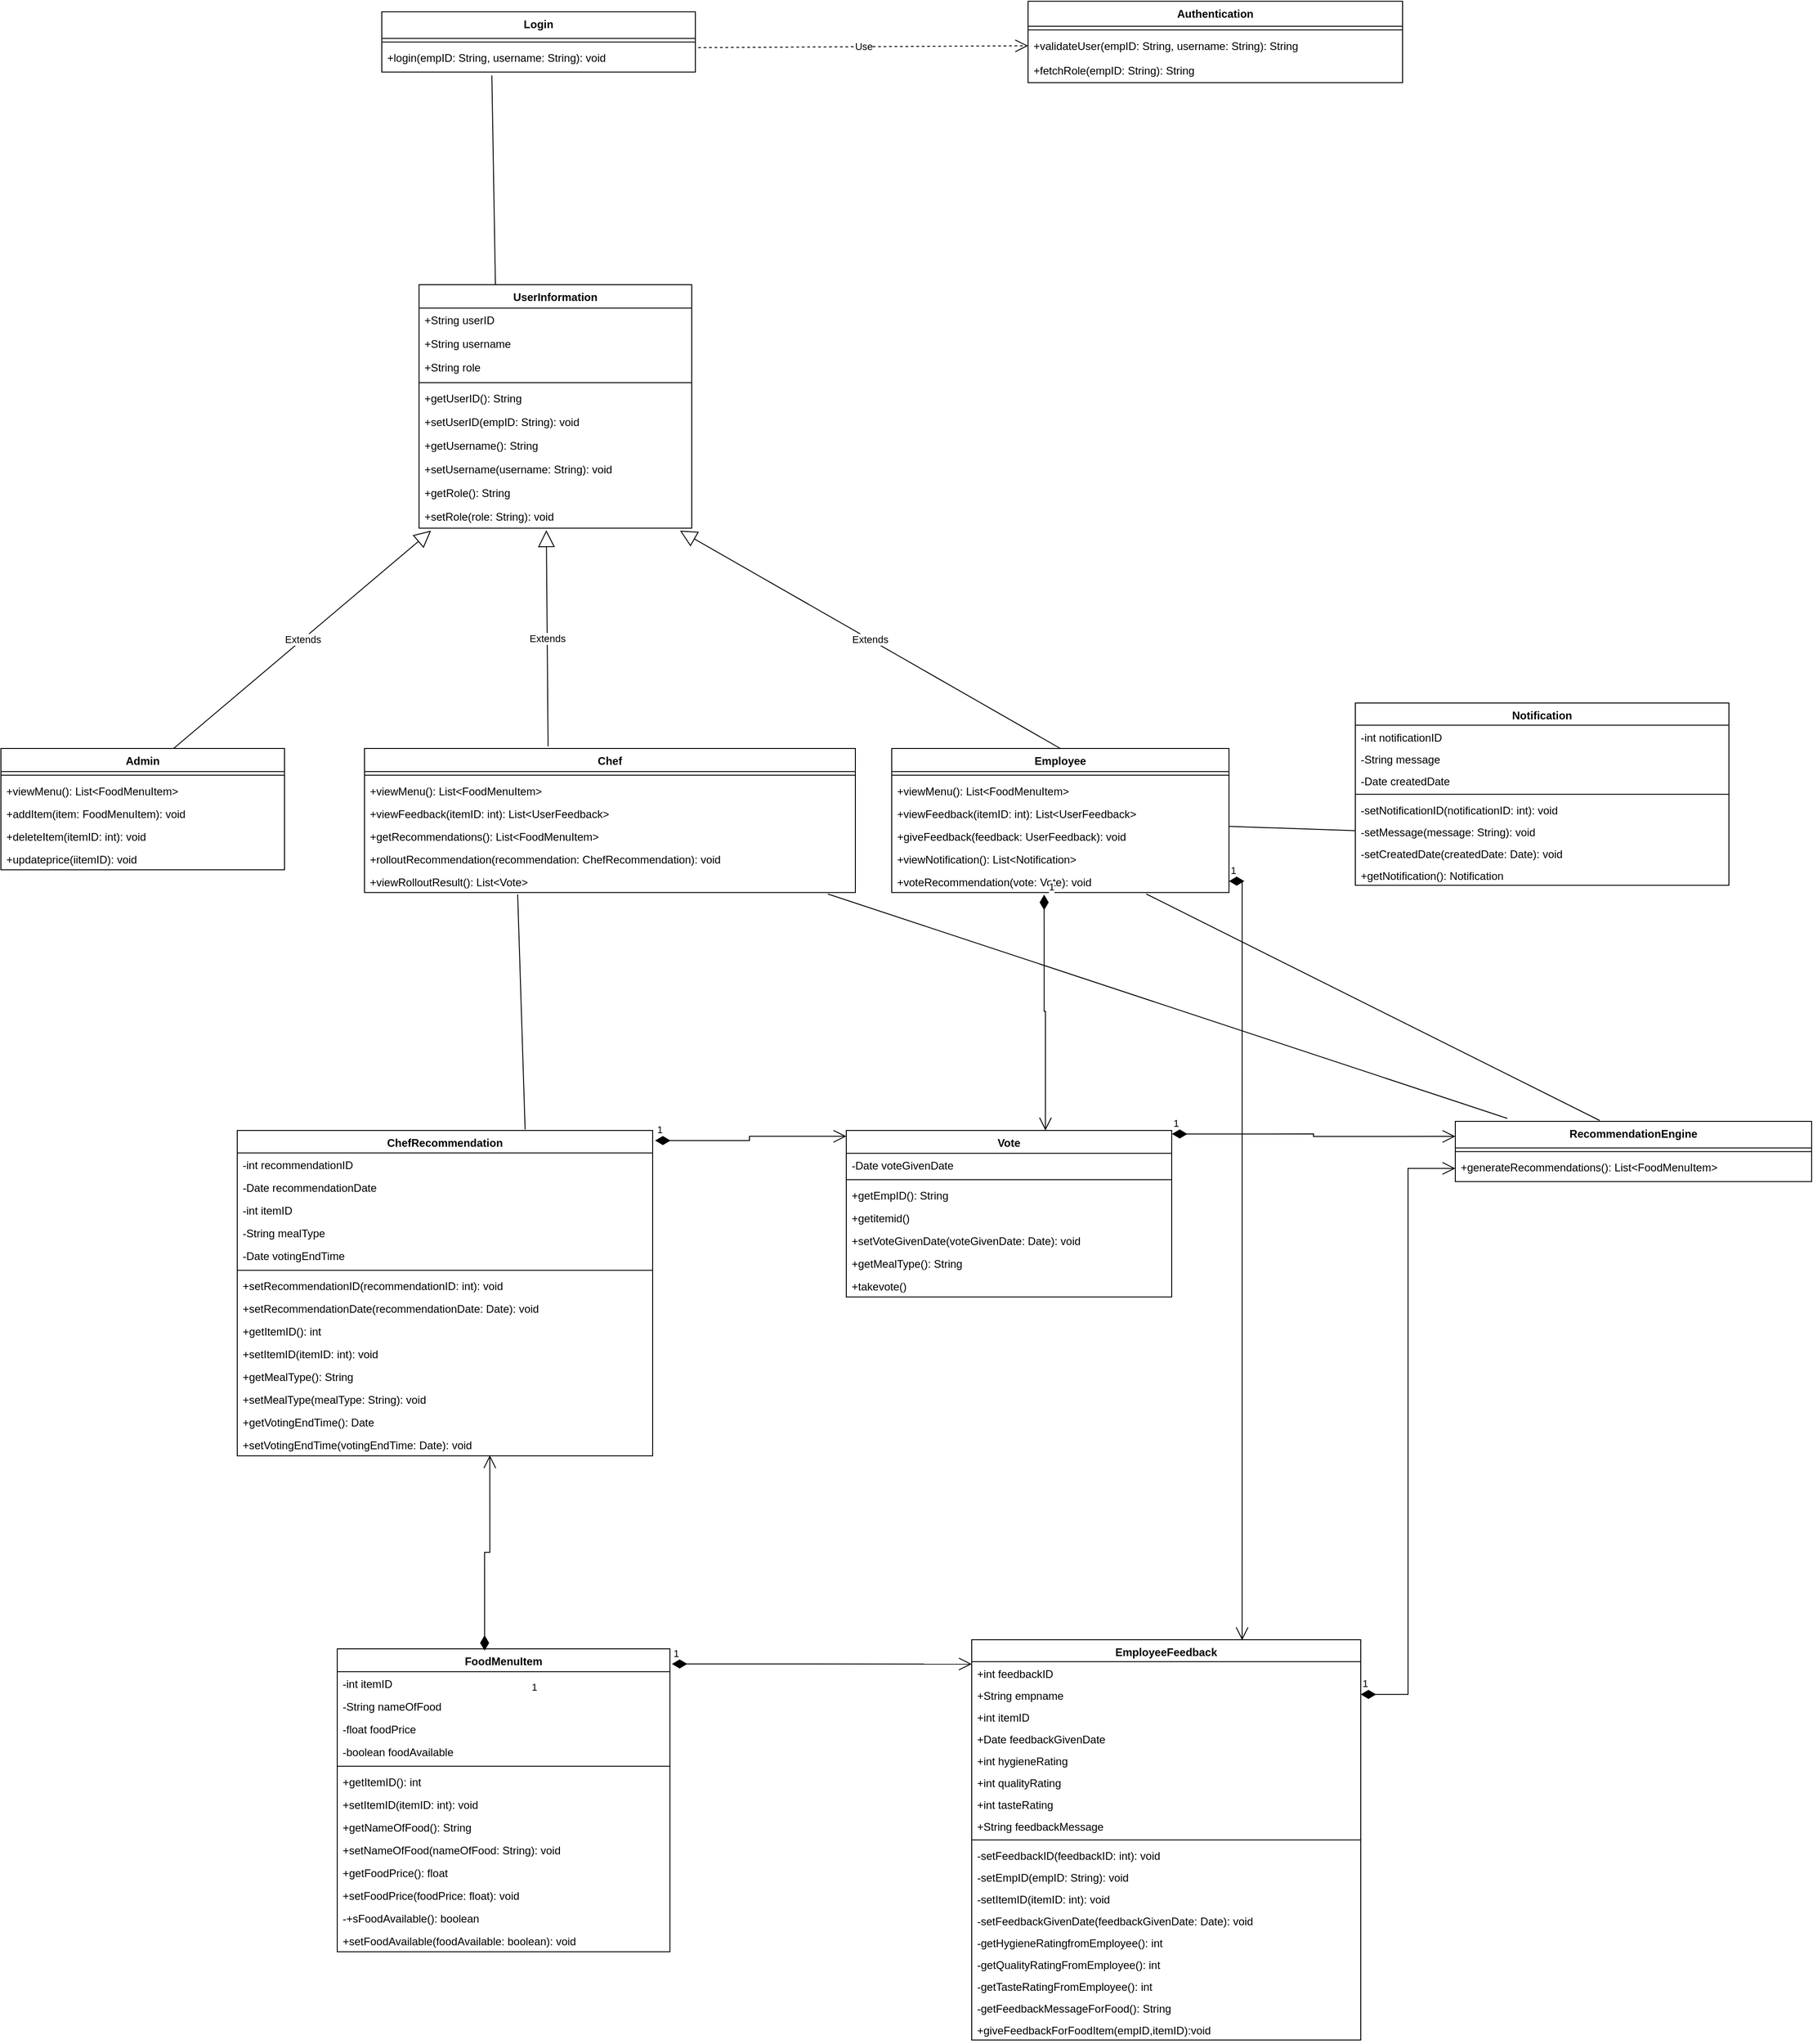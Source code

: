 <mxfile version="24.5.3" type="device">
  <diagram id="C5RBs43oDa-KdzZeNtuy" name="Page-1">
    <mxGraphModel dx="-1" dy="394" grid="1" gridSize="10" guides="1" tooltips="1" connect="1" arrows="1" fold="1" page="1" pageScale="1" pageWidth="827" pageHeight="1169" math="0" shadow="0">
      <root>
        <mxCell id="WIyWlLk6GJQsqaUBKTNV-0" />
        <mxCell id="WIyWlLk6GJQsqaUBKTNV-1" parent="WIyWlLk6GJQsqaUBKTNV-0" />
        <mxCell id="cY4BxSLgCt7iq80Eg620-0" value="Login" style="swimlane;fontStyle=1;align=center;verticalAlign=top;childLayout=stackLayout;horizontal=1;startSize=29.2;horizontalStack=0;resizeParent=1;resizeParentMax=0;resizeLast=0;collapsible=0;marginBottom=0;" parent="WIyWlLk6GJQsqaUBKTNV-1" vertex="1">
          <mxGeometry x="1309" y="330" width="345" height="66.2" as="geometry" />
        </mxCell>
        <mxCell id="cY4BxSLgCt7iq80Eg620-1" style="line;strokeWidth=1;fillColor=none;align=left;verticalAlign=middle;spacingTop=-1;spacingLeft=3;spacingRight=3;rotatable=0;labelPosition=right;points=[];portConstraint=eastwest;strokeColor=inherit;" parent="cY4BxSLgCt7iq80Eg620-0" vertex="1">
          <mxGeometry y="29.2" width="345" height="8" as="geometry" />
        </mxCell>
        <mxCell id="cY4BxSLgCt7iq80Eg620-2" value="+login(empID: String, username: String): void" style="text;strokeColor=none;fillColor=none;align=left;verticalAlign=top;spacingLeft=4;spacingRight=4;overflow=hidden;rotatable=0;points=[[0,0.5],[1,0.5]];portConstraint=eastwest;" parent="cY4BxSLgCt7iq80Eg620-0" vertex="1">
          <mxGeometry y="37.2" width="345" height="29" as="geometry" />
        </mxCell>
        <mxCell id="cY4BxSLgCt7iq80Eg620-3" value="Authentication" style="swimlane;fontStyle=1;align=center;verticalAlign=top;childLayout=stackLayout;horizontal=1;startSize=27.429;horizontalStack=0;resizeParent=1;resizeParentMax=0;resizeLast=0;collapsible=0;marginBottom=0;" parent="WIyWlLk6GJQsqaUBKTNV-1" vertex="1">
          <mxGeometry x="2020" y="318.39" width="412" height="89.429" as="geometry" />
        </mxCell>
        <mxCell id="cY4BxSLgCt7iq80Eg620-4" style="line;strokeWidth=1;fillColor=none;align=left;verticalAlign=middle;spacingTop=-1;spacingLeft=3;spacingRight=3;rotatable=0;labelPosition=right;points=[];portConstraint=eastwest;strokeColor=inherit;" parent="cY4BxSLgCt7iq80Eg620-3" vertex="1">
          <mxGeometry y="27.429" width="412" height="8" as="geometry" />
        </mxCell>
        <mxCell id="cY4BxSLgCt7iq80Eg620-5" value="+validateUser(empID: String, username: String): String" style="text;strokeColor=none;fillColor=none;align=left;verticalAlign=top;spacingLeft=4;spacingRight=4;overflow=hidden;rotatable=0;points=[[0,0.5],[1,0.5]];portConstraint=eastwest;" parent="cY4BxSLgCt7iq80Eg620-3" vertex="1">
          <mxGeometry y="35.429" width="412" height="27" as="geometry" />
        </mxCell>
        <mxCell id="cY4BxSLgCt7iq80Eg620-6" value="+fetchRole(empID: String): String" style="text;strokeColor=none;fillColor=none;align=left;verticalAlign=top;spacingLeft=4;spacingRight=4;overflow=hidden;rotatable=0;points=[[0,0.5],[1,0.5]];portConstraint=eastwest;" parent="cY4BxSLgCt7iq80Eg620-3" vertex="1">
          <mxGeometry y="62.429" width="412" height="27" as="geometry" />
        </mxCell>
        <mxCell id="cY4BxSLgCt7iq80Eg620-7" value="UserInformation" style="swimlane;fontStyle=1;align=center;verticalAlign=top;childLayout=stackLayout;horizontal=1;startSize=25.7;horizontalStack=0;resizeParent=1;resizeParentMax=0;resizeLast=0;collapsible=0;marginBottom=0;" parent="WIyWlLk6GJQsqaUBKTNV-1" vertex="1">
          <mxGeometry x="1350" y="630" width="300" height="267.7" as="geometry" />
        </mxCell>
        <mxCell id="cY4BxSLgCt7iq80Eg620-8" value="+String userID" style="text;strokeColor=none;fillColor=none;align=left;verticalAlign=top;spacingLeft=4;spacingRight=4;overflow=hidden;rotatable=0;points=[[0,0.5],[1,0.5]];portConstraint=eastwest;" parent="cY4BxSLgCt7iq80Eg620-7" vertex="1">
          <mxGeometry y="25.7" width="300" height="26" as="geometry" />
        </mxCell>
        <mxCell id="cY4BxSLgCt7iq80Eg620-9" value="+String username" style="text;strokeColor=none;fillColor=none;align=left;verticalAlign=top;spacingLeft=4;spacingRight=4;overflow=hidden;rotatable=0;points=[[0,0.5],[1,0.5]];portConstraint=eastwest;" parent="cY4BxSLgCt7iq80Eg620-7" vertex="1">
          <mxGeometry y="51.7" width="300" height="26" as="geometry" />
        </mxCell>
        <mxCell id="cY4BxSLgCt7iq80Eg620-10" value="+String role" style="text;strokeColor=none;fillColor=none;align=left;verticalAlign=top;spacingLeft=4;spacingRight=4;overflow=hidden;rotatable=0;points=[[0,0.5],[1,0.5]];portConstraint=eastwest;" parent="cY4BxSLgCt7iq80Eg620-7" vertex="1">
          <mxGeometry y="77.7" width="300" height="26" as="geometry" />
        </mxCell>
        <mxCell id="cY4BxSLgCt7iq80Eg620-11" style="line;strokeWidth=1;fillColor=none;align=left;verticalAlign=middle;spacingTop=-1;spacingLeft=3;spacingRight=3;rotatable=0;labelPosition=right;points=[];portConstraint=eastwest;strokeColor=inherit;" parent="cY4BxSLgCt7iq80Eg620-7" vertex="1">
          <mxGeometry y="103.7" width="300" height="8" as="geometry" />
        </mxCell>
        <mxCell id="cY4BxSLgCt7iq80Eg620-12" value="+getUserID(): String" style="text;strokeColor=none;fillColor=none;align=left;verticalAlign=top;spacingLeft=4;spacingRight=4;overflow=hidden;rotatable=0;points=[[0,0.5],[1,0.5]];portConstraint=eastwest;" parent="cY4BxSLgCt7iq80Eg620-7" vertex="1">
          <mxGeometry y="111.7" width="300" height="26" as="geometry" />
        </mxCell>
        <mxCell id="cY4BxSLgCt7iq80Eg620-13" value="+setUserID(empID: String): void" style="text;strokeColor=none;fillColor=none;align=left;verticalAlign=top;spacingLeft=4;spacingRight=4;overflow=hidden;rotatable=0;points=[[0,0.5],[1,0.5]];portConstraint=eastwest;" parent="cY4BxSLgCt7iq80Eg620-7" vertex="1">
          <mxGeometry y="137.7" width="300" height="26" as="geometry" />
        </mxCell>
        <mxCell id="cY4BxSLgCt7iq80Eg620-14" value="+getUsername(): String" style="text;strokeColor=none;fillColor=none;align=left;verticalAlign=top;spacingLeft=4;spacingRight=4;overflow=hidden;rotatable=0;points=[[0,0.5],[1,0.5]];portConstraint=eastwest;" parent="cY4BxSLgCt7iq80Eg620-7" vertex="1">
          <mxGeometry y="163.7" width="300" height="26" as="geometry" />
        </mxCell>
        <mxCell id="cY4BxSLgCt7iq80Eg620-15" value="+setUsername(username: String): void" style="text;strokeColor=none;fillColor=none;align=left;verticalAlign=top;spacingLeft=4;spacingRight=4;overflow=hidden;rotatable=0;points=[[0,0.5],[1,0.5]];portConstraint=eastwest;" parent="cY4BxSLgCt7iq80Eg620-7" vertex="1">
          <mxGeometry y="189.7" width="300" height="26" as="geometry" />
        </mxCell>
        <mxCell id="cY4BxSLgCt7iq80Eg620-16" value="+getRole(): String" style="text;strokeColor=none;fillColor=none;align=left;verticalAlign=top;spacingLeft=4;spacingRight=4;overflow=hidden;rotatable=0;points=[[0,0.5],[1,0.5]];portConstraint=eastwest;" parent="cY4BxSLgCt7iq80Eg620-7" vertex="1">
          <mxGeometry y="215.7" width="300" height="26" as="geometry" />
        </mxCell>
        <mxCell id="cY4BxSLgCt7iq80Eg620-17" value="+setRole(role: String): void" style="text;strokeColor=none;fillColor=none;align=left;verticalAlign=top;spacingLeft=4;spacingRight=4;overflow=hidden;rotatable=0;points=[[0,0.5],[1,0.5]];portConstraint=eastwest;" parent="cY4BxSLgCt7iq80Eg620-7" vertex="1">
          <mxGeometry y="241.7" width="300" height="26" as="geometry" />
        </mxCell>
        <mxCell id="cY4BxSLgCt7iq80Eg620-18" value="Admin" style="swimlane;fontStyle=1;align=center;verticalAlign=top;childLayout=stackLayout;horizontal=1;startSize=25.385;horizontalStack=0;resizeParent=1;resizeParentMax=0;resizeLast=0;collapsible=0;marginBottom=0;" parent="WIyWlLk6GJQsqaUBKTNV-1" vertex="1">
          <mxGeometry x="890" y="1140" width="312" height="133.385" as="geometry" />
        </mxCell>
        <mxCell id="cY4BxSLgCt7iq80Eg620-19" style="line;strokeWidth=1;fillColor=none;align=left;verticalAlign=middle;spacingTop=-1;spacingLeft=3;spacingRight=3;rotatable=0;labelPosition=right;points=[];portConstraint=eastwest;strokeColor=inherit;" parent="cY4BxSLgCt7iq80Eg620-18" vertex="1">
          <mxGeometry y="25.385" width="312" height="8" as="geometry" />
        </mxCell>
        <mxCell id="cY4BxSLgCt7iq80Eg620-20" value="+viewMenu(): List&lt;FoodMenuItem&gt;" style="text;strokeColor=none;fillColor=none;align=left;verticalAlign=top;spacingLeft=4;spacingRight=4;overflow=hidden;rotatable=0;points=[[0,0.5],[1,0.5]];portConstraint=eastwest;" parent="cY4BxSLgCt7iq80Eg620-18" vertex="1">
          <mxGeometry y="33.385" width="312" height="25" as="geometry" />
        </mxCell>
        <mxCell id="cY4BxSLgCt7iq80Eg620-21" value="+addItem(item: FoodMenuItem): void" style="text;strokeColor=none;fillColor=none;align=left;verticalAlign=top;spacingLeft=4;spacingRight=4;overflow=hidden;rotatable=0;points=[[0,0.5],[1,0.5]];portConstraint=eastwest;" parent="cY4BxSLgCt7iq80Eg620-18" vertex="1">
          <mxGeometry y="58.385" width="312" height="25" as="geometry" />
        </mxCell>
        <mxCell id="cY4BxSLgCt7iq80Eg620-22" value="+deleteItem(itemID: int): void" style="text;strokeColor=none;fillColor=none;align=left;verticalAlign=top;spacingLeft=4;spacingRight=4;overflow=hidden;rotatable=0;points=[[0,0.5],[1,0.5]];portConstraint=eastwest;" parent="cY4BxSLgCt7iq80Eg620-18" vertex="1">
          <mxGeometry y="83.385" width="312" height="25" as="geometry" />
        </mxCell>
        <mxCell id="cY4BxSLgCt7iq80Eg620-23" value="+updateprice(iitemID): void" style="text;strokeColor=none;fillColor=none;align=left;verticalAlign=top;spacingLeft=4;spacingRight=4;overflow=hidden;rotatable=0;points=[[0,0.5],[1,0.5]];portConstraint=eastwest;" parent="cY4BxSLgCt7iq80Eg620-18" vertex="1">
          <mxGeometry y="108.385" width="312" height="25" as="geometry" />
        </mxCell>
        <mxCell id="cY4BxSLgCt7iq80Eg620-25" value="Employee" style="swimlane;fontStyle=1;align=center;verticalAlign=top;childLayout=stackLayout;horizontal=1;startSize=25.385;horizontalStack=0;resizeParent=1;resizeParentMax=0;resizeLast=0;collapsible=0;marginBottom=0;" parent="WIyWlLk6GJQsqaUBKTNV-1" vertex="1">
          <mxGeometry x="1870" y="1140" width="371" height="158.385" as="geometry" />
        </mxCell>
        <mxCell id="cY4BxSLgCt7iq80Eg620-26" style="line;strokeWidth=1;fillColor=none;align=left;verticalAlign=middle;spacingTop=-1;spacingLeft=3;spacingRight=3;rotatable=0;labelPosition=right;points=[];portConstraint=eastwest;strokeColor=inherit;" parent="cY4BxSLgCt7iq80Eg620-25" vertex="1">
          <mxGeometry y="25.385" width="371" height="8" as="geometry" />
        </mxCell>
        <mxCell id="cY4BxSLgCt7iq80Eg620-27" value="+viewMenu(): List&lt;FoodMenuItem&gt;" style="text;strokeColor=none;fillColor=none;align=left;verticalAlign=top;spacingLeft=4;spacingRight=4;overflow=hidden;rotatable=0;points=[[0,0.5],[1,0.5]];portConstraint=eastwest;" parent="cY4BxSLgCt7iq80Eg620-25" vertex="1">
          <mxGeometry y="33.385" width="371" height="25" as="geometry" />
        </mxCell>
        <mxCell id="cY4BxSLgCt7iq80Eg620-28" value="+viewFeedback(itemID: int): List&lt;UserFeedback&gt;" style="text;strokeColor=none;fillColor=none;align=left;verticalAlign=top;spacingLeft=4;spacingRight=4;overflow=hidden;rotatable=0;points=[[0,0.5],[1,0.5]];portConstraint=eastwest;" parent="cY4BxSLgCt7iq80Eg620-25" vertex="1">
          <mxGeometry y="58.385" width="371" height="25" as="geometry" />
        </mxCell>
        <mxCell id="cY4BxSLgCt7iq80Eg620-29" value="+giveFeedback(feedback: UserFeedback): void" style="text;strokeColor=none;fillColor=none;align=left;verticalAlign=top;spacingLeft=4;spacingRight=4;overflow=hidden;rotatable=0;points=[[0,0.5],[1,0.5]];portConstraint=eastwest;" parent="cY4BxSLgCt7iq80Eg620-25" vertex="1">
          <mxGeometry y="83.385" width="371" height="25" as="geometry" />
        </mxCell>
        <mxCell id="cY4BxSLgCt7iq80Eg620-30" value="+viewNotification(): List&lt;Notification&gt;" style="text;strokeColor=none;fillColor=none;align=left;verticalAlign=top;spacingLeft=4;spacingRight=4;overflow=hidden;rotatable=0;points=[[0,0.5],[1,0.5]];portConstraint=eastwest;" parent="cY4BxSLgCt7iq80Eg620-25" vertex="1">
          <mxGeometry y="108.385" width="371" height="25" as="geometry" />
        </mxCell>
        <mxCell id="cY4BxSLgCt7iq80Eg620-31" value="+voteRecommendation(vote: Vote): void" style="text;strokeColor=none;fillColor=none;align=left;verticalAlign=top;spacingLeft=4;spacingRight=4;overflow=hidden;rotatable=0;points=[[0,0.5],[1,0.5]];portConstraint=eastwest;" parent="cY4BxSLgCt7iq80Eg620-25" vertex="1">
          <mxGeometry y="133.385" width="371" height="25" as="geometry" />
        </mxCell>
        <mxCell id="cY4BxSLgCt7iq80Eg620-32" value="Chef" style="swimlane;fontStyle=1;align=center;verticalAlign=top;childLayout=stackLayout;horizontal=1;startSize=25.385;horizontalStack=0;resizeParent=1;resizeParentMax=0;resizeLast=0;collapsible=0;marginBottom=0;" parent="WIyWlLk6GJQsqaUBKTNV-1" vertex="1">
          <mxGeometry x="1290" y="1140" width="540" height="158.385" as="geometry" />
        </mxCell>
        <mxCell id="cY4BxSLgCt7iq80Eg620-33" style="line;strokeWidth=1;fillColor=none;align=left;verticalAlign=middle;spacingTop=-1;spacingLeft=3;spacingRight=3;rotatable=0;labelPosition=right;points=[];portConstraint=eastwest;strokeColor=inherit;" parent="cY4BxSLgCt7iq80Eg620-32" vertex="1">
          <mxGeometry y="25.385" width="540" height="8" as="geometry" />
        </mxCell>
        <mxCell id="cY4BxSLgCt7iq80Eg620-34" value="+viewMenu(): List&lt;FoodMenuItem&gt;" style="text;strokeColor=none;fillColor=none;align=left;verticalAlign=top;spacingLeft=4;spacingRight=4;overflow=hidden;rotatable=0;points=[[0,0.5],[1,0.5]];portConstraint=eastwest;" parent="cY4BxSLgCt7iq80Eg620-32" vertex="1">
          <mxGeometry y="33.385" width="540" height="25" as="geometry" />
        </mxCell>
        <mxCell id="cY4BxSLgCt7iq80Eg620-35" value="+viewFeedback(itemID: int): List&lt;UserFeedback&gt;" style="text;strokeColor=none;fillColor=none;align=left;verticalAlign=top;spacingLeft=4;spacingRight=4;overflow=hidden;rotatable=0;points=[[0,0.5],[1,0.5]];portConstraint=eastwest;" parent="cY4BxSLgCt7iq80Eg620-32" vertex="1">
          <mxGeometry y="58.385" width="540" height="25" as="geometry" />
        </mxCell>
        <mxCell id="cY4BxSLgCt7iq80Eg620-36" value="+getRecommendations(): List&lt;FoodMenuItem&gt;" style="text;strokeColor=none;fillColor=none;align=left;verticalAlign=top;spacingLeft=4;spacingRight=4;overflow=hidden;rotatable=0;points=[[0,0.5],[1,0.5]];portConstraint=eastwest;" parent="cY4BxSLgCt7iq80Eg620-32" vertex="1">
          <mxGeometry y="83.385" width="540" height="25" as="geometry" />
        </mxCell>
        <mxCell id="cY4BxSLgCt7iq80Eg620-37" value="+rolloutRecommendation(recommendation: ChefRecommendation): void" style="text;strokeColor=none;fillColor=none;align=left;verticalAlign=top;spacingLeft=4;spacingRight=4;overflow=hidden;rotatable=0;points=[[0,0.5],[1,0.5]];portConstraint=eastwest;" parent="cY4BxSLgCt7iq80Eg620-32" vertex="1">
          <mxGeometry y="108.385" width="540" height="25" as="geometry" />
        </mxCell>
        <mxCell id="cY4BxSLgCt7iq80Eg620-38" value="+viewRolloutResult(): List&lt;Vote&gt;" style="text;strokeColor=none;fillColor=none;align=left;verticalAlign=top;spacingLeft=4;spacingRight=4;overflow=hidden;rotatable=0;points=[[0,0.5],[1,0.5]];portConstraint=eastwest;" parent="cY4BxSLgCt7iq80Eg620-32" vertex="1">
          <mxGeometry y="133.385" width="540" height="25" as="geometry" />
        </mxCell>
        <mxCell id="cY4BxSLgCt7iq80Eg620-39" value="FoodMenuItem" style="swimlane;fontStyle=1;align=center;verticalAlign=top;childLayout=stackLayout;horizontal=1;startSize=25.077;horizontalStack=0;resizeParent=1;resizeParentMax=0;resizeLast=0;collapsible=0;marginBottom=0;" parent="WIyWlLk6GJQsqaUBKTNV-1" vertex="1">
          <mxGeometry x="1260" y="2130" width="366" height="333.077" as="geometry" />
        </mxCell>
        <mxCell id="cY4BxSLgCt7iq80Eg620-40" value="-int itemID" style="text;strokeColor=none;fillColor=none;align=left;verticalAlign=top;spacingLeft=4;spacingRight=4;overflow=hidden;rotatable=0;points=[[0,0.5],[1,0.5]];portConstraint=eastwest;" parent="cY4BxSLgCt7iq80Eg620-39" vertex="1">
          <mxGeometry y="25.077" width="366" height="25" as="geometry" />
        </mxCell>
        <mxCell id="cY4BxSLgCt7iq80Eg620-41" value="-String nameOfFood" style="text;strokeColor=none;fillColor=none;align=left;verticalAlign=top;spacingLeft=4;spacingRight=4;overflow=hidden;rotatable=0;points=[[0,0.5],[1,0.5]];portConstraint=eastwest;" parent="cY4BxSLgCt7iq80Eg620-39" vertex="1">
          <mxGeometry y="50.077" width="366" height="25" as="geometry" />
        </mxCell>
        <mxCell id="cY4BxSLgCt7iq80Eg620-42" value="-float foodPrice" style="text;strokeColor=none;fillColor=none;align=left;verticalAlign=top;spacingLeft=4;spacingRight=4;overflow=hidden;rotatable=0;points=[[0,0.5],[1,0.5]];portConstraint=eastwest;" parent="cY4BxSLgCt7iq80Eg620-39" vertex="1">
          <mxGeometry y="75.077" width="366" height="25" as="geometry" />
        </mxCell>
        <mxCell id="cY4BxSLgCt7iq80Eg620-43" value="-boolean foodAvailable" style="text;strokeColor=none;fillColor=none;align=left;verticalAlign=top;spacingLeft=4;spacingRight=4;overflow=hidden;rotatable=0;points=[[0,0.5],[1,0.5]];portConstraint=eastwest;" parent="cY4BxSLgCt7iq80Eg620-39" vertex="1">
          <mxGeometry y="100.077" width="366" height="25" as="geometry" />
        </mxCell>
        <mxCell id="cY4BxSLgCt7iq80Eg620-44" style="line;strokeWidth=1;fillColor=none;align=left;verticalAlign=middle;spacingTop=-1;spacingLeft=3;spacingRight=3;rotatable=0;labelPosition=right;points=[];portConstraint=eastwest;strokeColor=inherit;" parent="cY4BxSLgCt7iq80Eg620-39" vertex="1">
          <mxGeometry y="125.077" width="366" height="8" as="geometry" />
        </mxCell>
        <mxCell id="cY4BxSLgCt7iq80Eg620-45" value="+getItemID(): int" style="text;strokeColor=none;fillColor=none;align=left;verticalAlign=top;spacingLeft=4;spacingRight=4;overflow=hidden;rotatable=0;points=[[0,0.5],[1,0.5]];portConstraint=eastwest;" parent="cY4BxSLgCt7iq80Eg620-39" vertex="1">
          <mxGeometry y="133.077" width="366" height="25" as="geometry" />
        </mxCell>
        <mxCell id="cY4BxSLgCt7iq80Eg620-46" value="+setItemID(itemID: int): void" style="text;strokeColor=none;fillColor=none;align=left;verticalAlign=top;spacingLeft=4;spacingRight=4;overflow=hidden;rotatable=0;points=[[0,0.5],[1,0.5]];portConstraint=eastwest;" parent="cY4BxSLgCt7iq80Eg620-39" vertex="1">
          <mxGeometry y="158.077" width="366" height="25" as="geometry" />
        </mxCell>
        <mxCell id="cY4BxSLgCt7iq80Eg620-47" value="+getNameOfFood(): String" style="text;strokeColor=none;fillColor=none;align=left;verticalAlign=top;spacingLeft=4;spacingRight=4;overflow=hidden;rotatable=0;points=[[0,0.5],[1,0.5]];portConstraint=eastwest;" parent="cY4BxSLgCt7iq80Eg620-39" vertex="1">
          <mxGeometry y="183.077" width="366" height="25" as="geometry" />
        </mxCell>
        <mxCell id="cY4BxSLgCt7iq80Eg620-48" value="+setNameOfFood(nameOfFood: String): void" style="text;strokeColor=none;fillColor=none;align=left;verticalAlign=top;spacingLeft=4;spacingRight=4;overflow=hidden;rotatable=0;points=[[0,0.5],[1,0.5]];portConstraint=eastwest;" parent="cY4BxSLgCt7iq80Eg620-39" vertex="1">
          <mxGeometry y="208.077" width="366" height="25" as="geometry" />
        </mxCell>
        <mxCell id="cY4BxSLgCt7iq80Eg620-49" value="+getFoodPrice(): float" style="text;strokeColor=none;fillColor=none;align=left;verticalAlign=top;spacingLeft=4;spacingRight=4;overflow=hidden;rotatable=0;points=[[0,0.5],[1,0.5]];portConstraint=eastwest;" parent="cY4BxSLgCt7iq80Eg620-39" vertex="1">
          <mxGeometry y="233.077" width="366" height="25" as="geometry" />
        </mxCell>
        <mxCell id="cY4BxSLgCt7iq80Eg620-50" value="+setFoodPrice(foodPrice: float): void" style="text;strokeColor=none;fillColor=none;align=left;verticalAlign=top;spacingLeft=4;spacingRight=4;overflow=hidden;rotatable=0;points=[[0,0.5],[1,0.5]];portConstraint=eastwest;" parent="cY4BxSLgCt7iq80Eg620-39" vertex="1">
          <mxGeometry y="258.077" width="366" height="25" as="geometry" />
        </mxCell>
        <mxCell id="cY4BxSLgCt7iq80Eg620-51" value="-+sFoodAvailable(): boolean" style="text;strokeColor=none;fillColor=none;align=left;verticalAlign=top;spacingLeft=4;spacingRight=4;overflow=hidden;rotatable=0;points=[[0,0.5],[1,0.5]];portConstraint=eastwest;" parent="cY4BxSLgCt7iq80Eg620-39" vertex="1">
          <mxGeometry y="283.077" width="366" height="25" as="geometry" />
        </mxCell>
        <mxCell id="cY4BxSLgCt7iq80Eg620-52" value="+setFoodAvailable(foodAvailable: boolean): void" style="text;strokeColor=none;fillColor=none;align=left;verticalAlign=top;spacingLeft=4;spacingRight=4;overflow=hidden;rotatable=0;points=[[0,0.5],[1,0.5]];portConstraint=eastwest;" parent="cY4BxSLgCt7iq80Eg620-39" vertex="1">
          <mxGeometry y="308.077" width="366" height="25" as="geometry" />
        </mxCell>
        <mxCell id="cY4BxSLgCt7iq80Eg620-53" value="EmployeeFeedback" style="swimlane;fontStyle=1;align=center;verticalAlign=top;childLayout=stackLayout;horizontal=1;startSize=24.08;horizontalStack=0;resizeParent=1;resizeParentMax=0;resizeLast=0;collapsible=0;marginBottom=0;" parent="WIyWlLk6GJQsqaUBKTNV-1" vertex="1">
          <mxGeometry x="1958" y="2120" width="428" height="440.08" as="geometry" />
        </mxCell>
        <mxCell id="cY4BxSLgCt7iq80Eg620-54" value="+int feedbackID" style="text;strokeColor=none;fillColor=none;align=left;verticalAlign=top;spacingLeft=4;spacingRight=4;overflow=hidden;rotatable=0;points=[[0,0.5],[1,0.5]];portConstraint=eastwest;" parent="cY4BxSLgCt7iq80Eg620-53" vertex="1">
          <mxGeometry y="24.08" width="428" height="24" as="geometry" />
        </mxCell>
        <mxCell id="cY4BxSLgCt7iq80Eg620-55" value="+String empname" style="text;strokeColor=none;fillColor=none;align=left;verticalAlign=top;spacingLeft=4;spacingRight=4;overflow=hidden;rotatable=0;points=[[0,0.5],[1,0.5]];portConstraint=eastwest;" parent="cY4BxSLgCt7iq80Eg620-53" vertex="1">
          <mxGeometry y="48.08" width="428" height="24" as="geometry" />
        </mxCell>
        <mxCell id="cY4BxSLgCt7iq80Eg620-56" value="+int itemID" style="text;strokeColor=none;fillColor=none;align=left;verticalAlign=top;spacingLeft=4;spacingRight=4;overflow=hidden;rotatable=0;points=[[0,0.5],[1,0.5]];portConstraint=eastwest;" parent="cY4BxSLgCt7iq80Eg620-53" vertex="1">
          <mxGeometry y="72.08" width="428" height="24" as="geometry" />
        </mxCell>
        <mxCell id="cY4BxSLgCt7iq80Eg620-57" value="+Date feedbackGivenDate" style="text;strokeColor=none;fillColor=none;align=left;verticalAlign=top;spacingLeft=4;spacingRight=4;overflow=hidden;rotatable=0;points=[[0,0.5],[1,0.5]];portConstraint=eastwest;" parent="cY4BxSLgCt7iq80Eg620-53" vertex="1">
          <mxGeometry y="96.08" width="428" height="24" as="geometry" />
        </mxCell>
        <mxCell id="cY4BxSLgCt7iq80Eg620-58" value="+int hygieneRating" style="text;strokeColor=none;fillColor=none;align=left;verticalAlign=top;spacingLeft=4;spacingRight=4;overflow=hidden;rotatable=0;points=[[0,0.5],[1,0.5]];portConstraint=eastwest;" parent="cY4BxSLgCt7iq80Eg620-53" vertex="1">
          <mxGeometry y="120.08" width="428" height="24" as="geometry" />
        </mxCell>
        <mxCell id="cY4BxSLgCt7iq80Eg620-59" value="+int qualityRating" style="text;strokeColor=none;fillColor=none;align=left;verticalAlign=top;spacingLeft=4;spacingRight=4;overflow=hidden;rotatable=0;points=[[0,0.5],[1,0.5]];portConstraint=eastwest;" parent="cY4BxSLgCt7iq80Eg620-53" vertex="1">
          <mxGeometry y="144.08" width="428" height="24" as="geometry" />
        </mxCell>
        <mxCell id="cY4BxSLgCt7iq80Eg620-60" value="+int tasteRating" style="text;strokeColor=none;fillColor=none;align=left;verticalAlign=top;spacingLeft=4;spacingRight=4;overflow=hidden;rotatable=0;points=[[0,0.5],[1,0.5]];portConstraint=eastwest;" parent="cY4BxSLgCt7iq80Eg620-53" vertex="1">
          <mxGeometry y="168.08" width="428" height="24" as="geometry" />
        </mxCell>
        <mxCell id="cY4BxSLgCt7iq80Eg620-61" value="+String feedbackMessage" style="text;strokeColor=none;fillColor=none;align=left;verticalAlign=top;spacingLeft=4;spacingRight=4;overflow=hidden;rotatable=0;points=[[0,0.5],[1,0.5]];portConstraint=eastwest;" parent="cY4BxSLgCt7iq80Eg620-53" vertex="1">
          <mxGeometry y="192.08" width="428" height="24" as="geometry" />
        </mxCell>
        <mxCell id="cY4BxSLgCt7iq80Eg620-62" style="line;strokeWidth=1;fillColor=none;align=left;verticalAlign=middle;spacingTop=-1;spacingLeft=3;spacingRight=3;rotatable=0;labelPosition=right;points=[];portConstraint=eastwest;strokeColor=inherit;" parent="cY4BxSLgCt7iq80Eg620-53" vertex="1">
          <mxGeometry y="216.08" width="428" height="8" as="geometry" />
        </mxCell>
        <mxCell id="cY4BxSLgCt7iq80Eg620-64" value="-setFeedbackID(feedbackID: int): void" style="text;strokeColor=none;fillColor=none;align=left;verticalAlign=top;spacingLeft=4;spacingRight=4;overflow=hidden;rotatable=0;points=[[0,0.5],[1,0.5]];portConstraint=eastwest;" parent="cY4BxSLgCt7iq80Eg620-53" vertex="1">
          <mxGeometry y="224.08" width="428" height="24" as="geometry" />
        </mxCell>
        <mxCell id="cY4BxSLgCt7iq80Eg620-66" value="-setEmpID(empID: String): void" style="text;strokeColor=none;fillColor=none;align=left;verticalAlign=top;spacingLeft=4;spacingRight=4;overflow=hidden;rotatable=0;points=[[0,0.5],[1,0.5]];portConstraint=eastwest;" parent="cY4BxSLgCt7iq80Eg620-53" vertex="1">
          <mxGeometry y="248.08" width="428" height="24" as="geometry" />
        </mxCell>
        <mxCell id="cY4BxSLgCt7iq80Eg620-68" value="-setItemID(itemID: int): void" style="text;strokeColor=none;fillColor=none;align=left;verticalAlign=top;spacingLeft=4;spacingRight=4;overflow=hidden;rotatable=0;points=[[0,0.5],[1,0.5]];portConstraint=eastwest;" parent="cY4BxSLgCt7iq80Eg620-53" vertex="1">
          <mxGeometry y="272.08" width="428" height="24" as="geometry" />
        </mxCell>
        <mxCell id="cY4BxSLgCt7iq80Eg620-70" value="-setFeedbackGivenDate(feedbackGivenDate: Date): void" style="text;strokeColor=none;fillColor=none;align=left;verticalAlign=top;spacingLeft=4;spacingRight=4;overflow=hidden;rotatable=0;points=[[0,0.5],[1,0.5]];portConstraint=eastwest;" parent="cY4BxSLgCt7iq80Eg620-53" vertex="1">
          <mxGeometry y="296.08" width="428" height="24" as="geometry" />
        </mxCell>
        <mxCell id="cY4BxSLgCt7iq80Eg620-71" value="-getHygieneRatingfromEmployee(): int" style="text;strokeColor=none;fillColor=none;align=left;verticalAlign=top;spacingLeft=4;spacingRight=4;overflow=hidden;rotatable=0;points=[[0,0.5],[1,0.5]];portConstraint=eastwest;" parent="cY4BxSLgCt7iq80Eg620-53" vertex="1">
          <mxGeometry y="320.08" width="428" height="24" as="geometry" />
        </mxCell>
        <mxCell id="cY4BxSLgCt7iq80Eg620-73" value="-getQualityRatingFromEmployee(): int" style="text;strokeColor=none;fillColor=none;align=left;verticalAlign=top;spacingLeft=4;spacingRight=4;overflow=hidden;rotatable=0;points=[[0,0.5],[1,0.5]];portConstraint=eastwest;" parent="cY4BxSLgCt7iq80Eg620-53" vertex="1">
          <mxGeometry y="344.08" width="428" height="24" as="geometry" />
        </mxCell>
        <mxCell id="cY4BxSLgCt7iq80Eg620-75" value="-getTasteRatingFromEmployee(): int" style="text;strokeColor=none;fillColor=none;align=left;verticalAlign=top;spacingLeft=4;spacingRight=4;overflow=hidden;rotatable=0;points=[[0,0.5],[1,0.5]];portConstraint=eastwest;" parent="cY4BxSLgCt7iq80Eg620-53" vertex="1">
          <mxGeometry y="368.08" width="428" height="24" as="geometry" />
        </mxCell>
        <mxCell id="cY4BxSLgCt7iq80Eg620-77" value="-getFeedbackMessageForFood(): String" style="text;strokeColor=none;fillColor=none;align=left;verticalAlign=top;spacingLeft=4;spacingRight=4;overflow=hidden;rotatable=0;points=[[0,0.5],[1,0.5]];portConstraint=eastwest;" parent="cY4BxSLgCt7iq80Eg620-53" vertex="1">
          <mxGeometry y="392.08" width="428" height="24" as="geometry" />
        </mxCell>
        <mxCell id="--QUuMbQdPjx6qEVResA-56" value="+giveFeedbackForFoodItem(empID,itemID):void " style="text;strokeColor=none;fillColor=none;align=left;verticalAlign=top;spacingLeft=4;spacingRight=4;overflow=hidden;rotatable=0;points=[[0,0.5],[1,0.5]];portConstraint=eastwest;" vertex="1" parent="cY4BxSLgCt7iq80Eg620-53">
          <mxGeometry y="416.08" width="428" height="24" as="geometry" />
        </mxCell>
        <mxCell id="cY4BxSLgCt7iq80Eg620-79" value="RecommendationEngine" style="swimlane;fontStyle=1;align=center;verticalAlign=top;childLayout=stackLayout;horizontal=1;startSize=29.2;horizontalStack=0;resizeParent=1;resizeParentMax=0;resizeLast=0;collapsible=0;marginBottom=0;" parent="WIyWlLk6GJQsqaUBKTNV-1" vertex="1">
          <mxGeometry x="2490" y="1550" width="392" height="66.2" as="geometry" />
        </mxCell>
        <mxCell id="cY4BxSLgCt7iq80Eg620-80" style="line;strokeWidth=1;fillColor=none;align=left;verticalAlign=middle;spacingTop=-1;spacingLeft=3;spacingRight=3;rotatable=0;labelPosition=right;points=[];portConstraint=eastwest;strokeColor=inherit;" parent="cY4BxSLgCt7iq80Eg620-79" vertex="1">
          <mxGeometry y="29.2" width="392" height="8" as="geometry" />
        </mxCell>
        <mxCell id="cY4BxSLgCt7iq80Eg620-81" value="+generateRecommendations(): List&lt;FoodMenuItem&gt;" style="text;strokeColor=none;fillColor=none;align=left;verticalAlign=top;spacingLeft=4;spacingRight=4;overflow=hidden;rotatable=0;points=[[0,0.5],[1,0.5]];portConstraint=eastwest;" parent="cY4BxSLgCt7iq80Eg620-79" vertex="1">
          <mxGeometry y="37.2" width="392" height="29" as="geometry" />
        </mxCell>
        <mxCell id="cY4BxSLgCt7iq80Eg620-82" value="Notification" style="swimlane;fontStyle=1;align=center;verticalAlign=top;childLayout=stackLayout;horizontal=1;startSize=24.421;horizontalStack=0;resizeParent=1;resizeParentMax=0;resizeLast=0;collapsible=0;marginBottom=0;" parent="WIyWlLk6GJQsqaUBKTNV-1" vertex="1">
          <mxGeometry x="2380" y="1090" width="411" height="200.421" as="geometry" />
        </mxCell>
        <mxCell id="cY4BxSLgCt7iq80Eg620-83" value="-int notificationID" style="text;strokeColor=none;fillColor=none;align=left;verticalAlign=top;spacingLeft=4;spacingRight=4;overflow=hidden;rotatable=0;points=[[0,0.5],[1,0.5]];portConstraint=eastwest;" parent="cY4BxSLgCt7iq80Eg620-82" vertex="1">
          <mxGeometry y="24.421" width="411" height="24" as="geometry" />
        </mxCell>
        <mxCell id="cY4BxSLgCt7iq80Eg620-85" value="-String message" style="text;strokeColor=none;fillColor=none;align=left;verticalAlign=top;spacingLeft=4;spacingRight=4;overflow=hidden;rotatable=0;points=[[0,0.5],[1,0.5]];portConstraint=eastwest;" parent="cY4BxSLgCt7iq80Eg620-82" vertex="1">
          <mxGeometry y="48.421" width="411" height="24" as="geometry" />
        </mxCell>
        <mxCell id="cY4BxSLgCt7iq80Eg620-86" value="-Date createdDate" style="text;strokeColor=none;fillColor=none;align=left;verticalAlign=top;spacingLeft=4;spacingRight=4;overflow=hidden;rotatable=0;points=[[0,0.5],[1,0.5]];portConstraint=eastwest;" parent="cY4BxSLgCt7iq80Eg620-82" vertex="1">
          <mxGeometry y="72.421" width="411" height="24" as="geometry" />
        </mxCell>
        <mxCell id="cY4BxSLgCt7iq80Eg620-89" style="line;strokeWidth=1;fillColor=none;align=left;verticalAlign=middle;spacingTop=-1;spacingLeft=3;spacingRight=3;rotatable=0;labelPosition=right;points=[];portConstraint=eastwest;strokeColor=inherit;" parent="cY4BxSLgCt7iq80Eg620-82" vertex="1">
          <mxGeometry y="96.421" width="411" height="8" as="geometry" />
        </mxCell>
        <mxCell id="cY4BxSLgCt7iq80Eg620-91" value="-setNotificationID(notificationID: int): void" style="text;strokeColor=none;fillColor=none;align=left;verticalAlign=top;spacingLeft=4;spacingRight=4;overflow=hidden;rotatable=0;points=[[0,0.5],[1,0.5]];portConstraint=eastwest;" parent="cY4BxSLgCt7iq80Eg620-82" vertex="1">
          <mxGeometry y="104.421" width="411" height="24" as="geometry" />
        </mxCell>
        <mxCell id="cY4BxSLgCt7iq80Eg620-95" value="-setMessage(message: String): void" style="text;strokeColor=none;fillColor=none;align=left;verticalAlign=top;spacingLeft=4;spacingRight=4;overflow=hidden;rotatable=0;points=[[0,0.5],[1,0.5]];portConstraint=eastwest;" parent="cY4BxSLgCt7iq80Eg620-82" vertex="1">
          <mxGeometry y="128.421" width="411" height="24" as="geometry" />
        </mxCell>
        <mxCell id="cY4BxSLgCt7iq80Eg620-97" value="-setCreatedDate(createdDate: Date): void" style="text;strokeColor=none;fillColor=none;align=left;verticalAlign=top;spacingLeft=4;spacingRight=4;overflow=hidden;rotatable=0;points=[[0,0.5],[1,0.5]];portConstraint=eastwest;" parent="cY4BxSLgCt7iq80Eg620-82" vertex="1">
          <mxGeometry y="152.421" width="411" height="24" as="geometry" />
        </mxCell>
        <mxCell id="--QUuMbQdPjx6qEVResA-57" value="+getNotification(): Notification" style="text;strokeColor=none;fillColor=none;align=left;verticalAlign=top;spacingLeft=4;spacingRight=4;overflow=hidden;rotatable=0;points=[[0,0.5],[1,0.5]];portConstraint=eastwest;" vertex="1" parent="cY4BxSLgCt7iq80Eg620-82">
          <mxGeometry y="176.421" width="411" height="24" as="geometry" />
        </mxCell>
        <mxCell id="cY4BxSLgCt7iq80Eg620-102" value="ChefRecommendation" style="swimlane;fontStyle=1;align=center;verticalAlign=top;childLayout=stackLayout;horizontal=1;startSize=24.688;horizontalStack=0;resizeParent=1;resizeParentMax=0;resizeLast=0;collapsible=0;marginBottom=0;" parent="WIyWlLk6GJQsqaUBKTNV-1" vertex="1">
          <mxGeometry x="1150" y="1560" width="457" height="357.688" as="geometry" />
        </mxCell>
        <mxCell id="cY4BxSLgCt7iq80Eg620-103" value="-int recommendationID" style="text;strokeColor=none;fillColor=none;align=left;verticalAlign=top;spacingLeft=4;spacingRight=4;overflow=hidden;rotatable=0;points=[[0,0.5],[1,0.5]];portConstraint=eastwest;" parent="cY4BxSLgCt7iq80Eg620-102" vertex="1">
          <mxGeometry y="24.688" width="457" height="25" as="geometry" />
        </mxCell>
        <mxCell id="cY4BxSLgCt7iq80Eg620-104" value="-Date recommendationDate" style="text;strokeColor=none;fillColor=none;align=left;verticalAlign=top;spacingLeft=4;spacingRight=4;overflow=hidden;rotatable=0;points=[[0,0.5],[1,0.5]];portConstraint=eastwest;" parent="cY4BxSLgCt7iq80Eg620-102" vertex="1">
          <mxGeometry y="49.688" width="457" height="25" as="geometry" />
        </mxCell>
        <mxCell id="cY4BxSLgCt7iq80Eg620-105" value="-int itemID" style="text;strokeColor=none;fillColor=none;align=left;verticalAlign=top;spacingLeft=4;spacingRight=4;overflow=hidden;rotatable=0;points=[[0,0.5],[1,0.5]];portConstraint=eastwest;" parent="cY4BxSLgCt7iq80Eg620-102" vertex="1">
          <mxGeometry y="74.688" width="457" height="25" as="geometry" />
        </mxCell>
        <mxCell id="cY4BxSLgCt7iq80Eg620-106" value="-String mealType" style="text;strokeColor=none;fillColor=none;align=left;verticalAlign=top;spacingLeft=4;spacingRight=4;overflow=hidden;rotatable=0;points=[[0,0.5],[1,0.5]];portConstraint=eastwest;" parent="cY4BxSLgCt7iq80Eg620-102" vertex="1">
          <mxGeometry y="99.688" width="457" height="25" as="geometry" />
        </mxCell>
        <mxCell id="cY4BxSLgCt7iq80Eg620-107" value="-Date votingEndTime" style="text;strokeColor=none;fillColor=none;align=left;verticalAlign=top;spacingLeft=4;spacingRight=4;overflow=hidden;rotatable=0;points=[[0,0.5],[1,0.5]];portConstraint=eastwest;" parent="cY4BxSLgCt7iq80Eg620-102" vertex="1">
          <mxGeometry y="124.688" width="457" height="25" as="geometry" />
        </mxCell>
        <mxCell id="cY4BxSLgCt7iq80Eg620-108" style="line;strokeWidth=1;fillColor=none;align=left;verticalAlign=middle;spacingTop=-1;spacingLeft=3;spacingRight=3;rotatable=0;labelPosition=right;points=[];portConstraint=eastwest;strokeColor=inherit;" parent="cY4BxSLgCt7iq80Eg620-102" vertex="1">
          <mxGeometry y="149.688" width="457" height="8" as="geometry" />
        </mxCell>
        <mxCell id="cY4BxSLgCt7iq80Eg620-110" value="+setRecommendationID(recommendationID: int): void" style="text;strokeColor=none;fillColor=none;align=left;verticalAlign=top;spacingLeft=4;spacingRight=4;overflow=hidden;rotatable=0;points=[[0,0.5],[1,0.5]];portConstraint=eastwest;" parent="cY4BxSLgCt7iq80Eg620-102" vertex="1">
          <mxGeometry y="157.688" width="457" height="25" as="geometry" />
        </mxCell>
        <mxCell id="cY4BxSLgCt7iq80Eg620-112" value="+setRecommendationDate(recommendationDate: Date): void" style="text;strokeColor=none;fillColor=none;align=left;verticalAlign=top;spacingLeft=4;spacingRight=4;overflow=hidden;rotatable=0;points=[[0,0.5],[1,0.5]];portConstraint=eastwest;" parent="cY4BxSLgCt7iq80Eg620-102" vertex="1">
          <mxGeometry y="182.688" width="457" height="25" as="geometry" />
        </mxCell>
        <mxCell id="cY4BxSLgCt7iq80Eg620-113" value="+getItemID(): int" style="text;strokeColor=none;fillColor=none;align=left;verticalAlign=top;spacingLeft=4;spacingRight=4;overflow=hidden;rotatable=0;points=[[0,0.5],[1,0.5]];portConstraint=eastwest;" parent="cY4BxSLgCt7iq80Eg620-102" vertex="1">
          <mxGeometry y="207.688" width="457" height="25" as="geometry" />
        </mxCell>
        <mxCell id="cY4BxSLgCt7iq80Eg620-114" value="+setItemID(itemID: int): void" style="text;strokeColor=none;fillColor=none;align=left;verticalAlign=top;spacingLeft=4;spacingRight=4;overflow=hidden;rotatable=0;points=[[0,0.5],[1,0.5]];portConstraint=eastwest;" parent="cY4BxSLgCt7iq80Eg620-102" vertex="1">
          <mxGeometry y="232.688" width="457" height="25" as="geometry" />
        </mxCell>
        <mxCell id="cY4BxSLgCt7iq80Eg620-115" value="+getMealType(): String" style="text;strokeColor=none;fillColor=none;align=left;verticalAlign=top;spacingLeft=4;spacingRight=4;overflow=hidden;rotatable=0;points=[[0,0.5],[1,0.5]];portConstraint=eastwest;" parent="cY4BxSLgCt7iq80Eg620-102" vertex="1">
          <mxGeometry y="257.688" width="457" height="25" as="geometry" />
        </mxCell>
        <mxCell id="cY4BxSLgCt7iq80Eg620-116" value="+setMealType(mealType: String): void" style="text;strokeColor=none;fillColor=none;align=left;verticalAlign=top;spacingLeft=4;spacingRight=4;overflow=hidden;rotatable=0;points=[[0,0.5],[1,0.5]];portConstraint=eastwest;" parent="cY4BxSLgCt7iq80Eg620-102" vertex="1">
          <mxGeometry y="282.688" width="457" height="25" as="geometry" />
        </mxCell>
        <mxCell id="cY4BxSLgCt7iq80Eg620-117" value="+getVotingEndTime(): Date" style="text;strokeColor=none;fillColor=none;align=left;verticalAlign=top;spacingLeft=4;spacingRight=4;overflow=hidden;rotatable=0;points=[[0,0.5],[1,0.5]];portConstraint=eastwest;" parent="cY4BxSLgCt7iq80Eg620-102" vertex="1">
          <mxGeometry y="307.688" width="457" height="25" as="geometry" />
        </mxCell>
        <mxCell id="cY4BxSLgCt7iq80Eg620-118" value="+setVotingEndTime(votingEndTime: Date): void" style="text;strokeColor=none;fillColor=none;align=left;verticalAlign=top;spacingLeft=4;spacingRight=4;overflow=hidden;rotatable=0;points=[[0,0.5],[1,0.5]];portConstraint=eastwest;" parent="cY4BxSLgCt7iq80Eg620-102" vertex="1">
          <mxGeometry y="332.688" width="457" height="25" as="geometry" />
        </mxCell>
        <mxCell id="cY4BxSLgCt7iq80Eg620-119" value="Vote" style="swimlane;fontStyle=1;align=center;verticalAlign=top;childLayout=stackLayout;horizontal=1;startSize=25.077;horizontalStack=0;resizeParent=1;resizeParentMax=0;resizeLast=0;collapsible=0;marginBottom=0;" parent="WIyWlLk6GJQsqaUBKTNV-1" vertex="1">
          <mxGeometry x="1820" y="1560" width="358" height="183.077" as="geometry" />
        </mxCell>
        <mxCell id="cY4BxSLgCt7iq80Eg620-121" value="-Date voteGivenDate" style="text;strokeColor=none;fillColor=none;align=left;verticalAlign=top;spacingLeft=4;spacingRight=4;overflow=hidden;rotatable=0;points=[[0,0.5],[1,0.5]];portConstraint=eastwest;" parent="cY4BxSLgCt7iq80Eg620-119" vertex="1">
          <mxGeometry y="25.077" width="358" height="25" as="geometry" />
        </mxCell>
        <mxCell id="cY4BxSLgCt7iq80Eg620-124" style="line;strokeWidth=1;fillColor=none;align=left;verticalAlign=middle;spacingTop=-1;spacingLeft=3;spacingRight=3;rotatable=0;labelPosition=right;points=[];portConstraint=eastwest;strokeColor=inherit;" parent="cY4BxSLgCt7iq80Eg620-119" vertex="1">
          <mxGeometry y="50.077" width="358" height="8" as="geometry" />
        </mxCell>
        <mxCell id="cY4BxSLgCt7iq80Eg620-125" value="+getEmpID(): String" style="text;strokeColor=none;fillColor=none;align=left;verticalAlign=top;spacingLeft=4;spacingRight=4;overflow=hidden;rotatable=0;points=[[0,0.5],[1,0.5]];portConstraint=eastwest;" parent="cY4BxSLgCt7iq80Eg620-119" vertex="1">
          <mxGeometry y="58.077" width="358" height="25" as="geometry" />
        </mxCell>
        <mxCell id="--QUuMbQdPjx6qEVResA-26" value="+getitemid()" style="text;strokeColor=none;fillColor=none;align=left;verticalAlign=top;spacingLeft=4;spacingRight=4;overflow=hidden;rotatable=0;points=[[0,0.5],[1,0.5]];portConstraint=eastwest;" vertex="1" parent="cY4BxSLgCt7iq80Eg620-119">
          <mxGeometry y="83.077" width="358" height="25" as="geometry" />
        </mxCell>
        <mxCell id="cY4BxSLgCt7iq80Eg620-128" value="+setVoteGivenDate(voteGivenDate: Date): void" style="text;strokeColor=none;fillColor=none;align=left;verticalAlign=top;spacingLeft=4;spacingRight=4;overflow=hidden;rotatable=0;points=[[0,0.5],[1,0.5]];portConstraint=eastwest;" parent="cY4BxSLgCt7iq80Eg620-119" vertex="1">
          <mxGeometry y="108.077" width="358" height="25" as="geometry" />
        </mxCell>
        <mxCell id="cY4BxSLgCt7iq80Eg620-129" value="+getMealType(): String" style="text;strokeColor=none;fillColor=none;align=left;verticalAlign=top;spacingLeft=4;spacingRight=4;overflow=hidden;rotatable=0;points=[[0,0.5],[1,0.5]];portConstraint=eastwest;" parent="cY4BxSLgCt7iq80Eg620-119" vertex="1">
          <mxGeometry y="133.077" width="358" height="25" as="geometry" />
        </mxCell>
        <mxCell id="cY4BxSLgCt7iq80Eg620-132" value="+takevote()" style="text;strokeColor=none;fillColor=none;align=left;verticalAlign=top;spacingLeft=4;spacingRight=4;overflow=hidden;rotatable=0;points=[[0,0.5],[1,0.5]];portConstraint=eastwest;" parent="cY4BxSLgCt7iq80Eg620-119" vertex="1">
          <mxGeometry y="158.077" width="358" height="25" as="geometry" />
        </mxCell>
        <mxCell id="--QUuMbQdPjx6qEVResA-2" value="Extends" style="endArrow=block;endSize=16;endFill=0;html=1;rounded=0;exitX=0.5;exitY=0;exitDx=0;exitDy=0;entryX=0.957;entryY=1.109;entryDx=0;entryDy=0;entryPerimeter=0;" edge="1" parent="WIyWlLk6GJQsqaUBKTNV-1" source="cY4BxSLgCt7iq80Eg620-25" target="cY4BxSLgCt7iq80Eg620-17">
          <mxGeometry width="160" relative="1" as="geometry">
            <mxPoint x="1512.532" y="1129.997" as="sourcePoint" />
            <mxPoint x="1487.47" y="903.342" as="targetPoint" />
          </mxGeometry>
        </mxCell>
        <mxCell id="--QUuMbQdPjx6qEVResA-4" value="Extends" style="endArrow=block;endSize=16;endFill=0;html=1;rounded=0;exitX=0.374;exitY=-0.015;exitDx=0;exitDy=0;exitPerimeter=0;" edge="1" parent="WIyWlLk6GJQsqaUBKTNV-1" source="cY4BxSLgCt7iq80Eg620-32">
          <mxGeometry width="160" relative="1" as="geometry">
            <mxPoint x="1945.54" y="1137.066" as="sourcePoint" />
            <mxPoint x="1490" y="900" as="targetPoint" />
          </mxGeometry>
        </mxCell>
        <mxCell id="--QUuMbQdPjx6qEVResA-5" value="Extends" style="endArrow=block;endSize=16;endFill=0;html=1;rounded=0;entryX=0.044;entryY=1.109;entryDx=0;entryDy=0;entryPerimeter=0;exitX=0.609;exitY=0;exitDx=0;exitDy=0;exitPerimeter=0;" edge="1" parent="WIyWlLk6GJQsqaUBKTNV-1" source="cY4BxSLgCt7iq80Eg620-18" target="cY4BxSLgCt7iq80Eg620-17">
          <mxGeometry width="160" relative="1" as="geometry">
            <mxPoint x="1400" y="1160" as="sourcePoint" />
            <mxPoint x="1560" y="1160" as="targetPoint" />
          </mxGeometry>
        </mxCell>
        <mxCell id="--QUuMbQdPjx6qEVResA-6" value="Use" style="endArrow=open;endSize=12;dashed=1;html=1;rounded=0;entryX=0;entryY=0.5;entryDx=0;entryDy=0;exitX=1.009;exitY=0.075;exitDx=0;exitDy=0;exitPerimeter=0;" edge="1" parent="WIyWlLk6GJQsqaUBKTNV-1" source="cY4BxSLgCt7iq80Eg620-2" target="cY4BxSLgCt7iq80Eg620-5">
          <mxGeometry width="160" relative="1" as="geometry">
            <mxPoint x="880" y="430" as="sourcePoint" />
            <mxPoint x="1040" y="430" as="targetPoint" />
          </mxGeometry>
        </mxCell>
        <mxCell id="--QUuMbQdPjx6qEVResA-7" value="1" style="endArrow=open;html=1;endSize=12;startArrow=diamondThin;startSize=14;startFill=1;edgeStyle=orthogonalEdgeStyle;align=left;verticalAlign=bottom;rounded=0;exitX=1.006;exitY=0.05;exitDx=0;exitDy=0;exitPerimeter=0;entryX=0;entryY=0.11;entryDx=0;entryDy=0;entryPerimeter=0;" edge="1" parent="WIyWlLk6GJQsqaUBKTNV-1" source="cY4BxSLgCt7iq80Eg620-39" target="cY4BxSLgCt7iq80Eg620-54">
          <mxGeometry x="-1" y="3" relative="1" as="geometry">
            <mxPoint x="1600" y="2300" as="sourcePoint" />
            <mxPoint x="1760" y="2300" as="targetPoint" />
          </mxGeometry>
        </mxCell>
        <mxCell id="--QUuMbQdPjx6qEVResA-8" value="1" style="endArrow=open;html=1;endSize=12;startArrow=diamondThin;startSize=14;startFill=1;edgeStyle=orthogonalEdgeStyle;align=left;verticalAlign=bottom;rounded=0;entryX=0.695;entryY=0.001;entryDx=0;entryDy=0;entryPerimeter=0;exitX=1;exitY=0.5;exitDx=0;exitDy=0;" edge="1" parent="WIyWlLk6GJQsqaUBKTNV-1" source="cY4BxSLgCt7iq80Eg620-31" target="cY4BxSLgCt7iq80Eg620-53">
          <mxGeometry x="-1" y="3" relative="1" as="geometry">
            <mxPoint x="2130" y="1660" as="sourcePoint" />
            <mxPoint x="2512" y="1860" as="targetPoint" />
          </mxGeometry>
        </mxCell>
        <mxCell id="--QUuMbQdPjx6qEVResA-13" value="1" style="endArrow=open;html=1;endSize=12;startArrow=diamondThin;startSize=14;startFill=1;edgeStyle=orthogonalEdgeStyle;align=left;verticalAlign=bottom;rounded=0;exitX=1.006;exitY=0.031;exitDx=0;exitDy=0;exitPerimeter=0;entryX=0;entryY=0.035;entryDx=0;entryDy=0;entryPerimeter=0;" edge="1" parent="WIyWlLk6GJQsqaUBKTNV-1" source="cY4BxSLgCt7iq80Eg620-102" target="cY4BxSLgCt7iq80Eg620-119">
          <mxGeometry x="-1" y="3" relative="1" as="geometry">
            <mxPoint x="1790" y="1700" as="sourcePoint" />
            <mxPoint x="1819" y="1580" as="targetPoint" />
          </mxGeometry>
        </mxCell>
        <mxCell id="--QUuMbQdPjx6qEVResA-15" value="1" style="endArrow=open;html=1;endSize=12;startArrow=diamondThin;startSize=14;startFill=1;edgeStyle=orthogonalEdgeStyle;align=left;verticalAlign=bottom;rounded=0;exitX=0.452;exitY=1.097;exitDx=0;exitDy=0;exitPerimeter=0;entryX=0.612;entryY=0;entryDx=0;entryDy=0;entryPerimeter=0;" edge="1" parent="WIyWlLk6GJQsqaUBKTNV-1" source="cY4BxSLgCt7iq80Eg620-31" target="cY4BxSLgCt7iq80Eg620-119">
          <mxGeometry x="-1" y="3" relative="1" as="geometry">
            <mxPoint x="2029.833" y="1300.01" as="sourcePoint" />
            <mxPoint x="2039.0" y="1550" as="targetPoint" />
            <Array as="points">
              <mxPoint x="2039" y="1429" />
            </Array>
          </mxGeometry>
        </mxCell>
        <mxCell id="--QUuMbQdPjx6qEVResA-18" value="1" style="endArrow=open;html=1;endSize=12;startArrow=diamondThin;startSize=14;startFill=1;edgeStyle=orthogonalEdgeStyle;align=left;verticalAlign=bottom;rounded=0;entryX=0.608;entryY=0.981;entryDx=0;entryDy=0;entryPerimeter=0;exitX=0.443;exitY=0.006;exitDx=0;exitDy=0;exitPerimeter=0;" edge="1" parent="WIyWlLk6GJQsqaUBKTNV-1" source="cY4BxSLgCt7iq80Eg620-39" target="cY4BxSLgCt7iq80Eg620-118">
          <mxGeometry x="-1" y="-71" relative="1" as="geometry">
            <mxPoint x="1359.98" y="2060" as="sourcePoint" />
            <mxPoint x="1469.826" y="1950.012" as="targetPoint" />
            <mxPoint x="-21" y="49" as="offset" />
          </mxGeometry>
        </mxCell>
        <mxCell id="--QUuMbQdPjx6qEVResA-22" value="" style="endArrow=none;html=1;rounded=0;entryX=0.312;entryY=1.085;entryDx=0;entryDy=0;entryPerimeter=0;exitX=0.693;exitY=-0.003;exitDx=0;exitDy=0;exitPerimeter=0;" edge="1" parent="WIyWlLk6GJQsqaUBKTNV-1" source="cY4BxSLgCt7iq80Eg620-102" target="cY4BxSLgCt7iq80Eg620-38">
          <mxGeometry width="50" height="50" relative="1" as="geometry">
            <mxPoint x="1458" y="1550" as="sourcePoint" />
            <mxPoint x="1480" y="1410" as="targetPoint" />
          </mxGeometry>
        </mxCell>
        <mxCell id="--QUuMbQdPjx6qEVResA-23" value="1" style="endArrow=open;html=1;endSize=12;startArrow=diamondThin;startSize=14;startFill=1;edgeStyle=orthogonalEdgeStyle;align=left;verticalAlign=bottom;rounded=0;exitX=1.001;exitY=0.021;exitDx=0;exitDy=0;exitPerimeter=0;entryX=0;entryY=0.25;entryDx=0;entryDy=0;" edge="1" parent="WIyWlLk6GJQsqaUBKTNV-1" source="cY4BxSLgCt7iq80Eg620-119" target="cY4BxSLgCt7iq80Eg620-79">
          <mxGeometry x="-1" y="3" relative="1" as="geometry">
            <mxPoint x="2340" y="1690" as="sourcePoint" />
            <mxPoint x="2500" y="1690" as="targetPoint" />
          </mxGeometry>
        </mxCell>
        <mxCell id="--QUuMbQdPjx6qEVResA-24" value="1" style="endArrow=open;html=1;endSize=12;startArrow=diamondThin;startSize=14;startFill=1;edgeStyle=orthogonalEdgeStyle;align=left;verticalAlign=bottom;rounded=0;exitX=1;exitY=0.5;exitDx=0;exitDy=0;entryX=0;entryY=0.5;entryDx=0;entryDy=0;" edge="1" parent="WIyWlLk6GJQsqaUBKTNV-1" source="cY4BxSLgCt7iq80Eg620-55" target="cY4BxSLgCt7iq80Eg620-81">
          <mxGeometry x="-1" y="3" relative="1" as="geometry">
            <mxPoint x="2480" y="1770" as="sourcePoint" />
            <mxPoint x="2640" y="1770" as="targetPoint" />
          </mxGeometry>
        </mxCell>
        <mxCell id="--QUuMbQdPjx6qEVResA-25" value="" style="endArrow=none;html=1;rounded=0;entryX=0.351;entryY=1.131;entryDx=0;entryDy=0;entryPerimeter=0;exitX=0.28;exitY=0;exitDx=0;exitDy=0;exitPerimeter=0;" edge="1" parent="WIyWlLk6GJQsqaUBKTNV-1" source="cY4BxSLgCt7iq80Eg620-7" target="cY4BxSLgCt7iq80Eg620-2">
          <mxGeometry width="50" height="50" relative="1" as="geometry">
            <mxPoint x="1360" y="570" as="sourcePoint" />
            <mxPoint x="1410" y="520" as="targetPoint" />
          </mxGeometry>
        </mxCell>
        <mxCell id="--QUuMbQdPjx6qEVResA-58" value="" style="endArrow=none;html=1;rounded=0;entryX=0;entryY=0.5;entryDx=0;entryDy=0;" edge="1" parent="WIyWlLk6GJQsqaUBKTNV-1" source="cY4BxSLgCt7iq80Eg620-25" target="cY4BxSLgCt7iq80Eg620-95">
          <mxGeometry width="50" height="50" relative="1" as="geometry">
            <mxPoint x="2759.722" y="1160.0" as="sourcePoint" />
            <mxPoint x="2960" y="1100" as="targetPoint" />
          </mxGeometry>
        </mxCell>
        <mxCell id="--QUuMbQdPjx6qEVResA-61" value="" style="endArrow=none;html=1;rounded=0;fontFamily=Helvetica;fontSize=12;fontColor=default;entryX=0.405;entryY=-0.015;entryDx=0;entryDy=0;entryPerimeter=0;" edge="1" parent="WIyWlLk6GJQsqaUBKTNV-1" target="cY4BxSLgCt7iq80Eg620-79">
          <mxGeometry width="50" height="50" relative="1" as="geometry">
            <mxPoint x="2150" y="1300" as="sourcePoint" />
            <mxPoint x="2460" y="1480" as="targetPoint" />
          </mxGeometry>
        </mxCell>
        <mxCell id="--QUuMbQdPjx6qEVResA-62" value="" style="endArrow=none;html=1;rounded=0;fontFamily=Helvetica;fontSize=12;fontColor=default;exitX=0.944;exitY=1.065;exitDx=0;exitDy=0;exitPerimeter=0;entryX=0.146;entryY=-0.049;entryDx=0;entryDy=0;entryPerimeter=0;" edge="1" parent="WIyWlLk6GJQsqaUBKTNV-1" source="cY4BxSLgCt7iq80Eg620-38" target="cY4BxSLgCt7iq80Eg620-79">
          <mxGeometry width="50" height="50" relative="1" as="geometry">
            <mxPoint x="2090" y="1320" as="sourcePoint" />
            <mxPoint x="2300" y="1420" as="targetPoint" />
          </mxGeometry>
        </mxCell>
      </root>
    </mxGraphModel>
  </diagram>
</mxfile>
